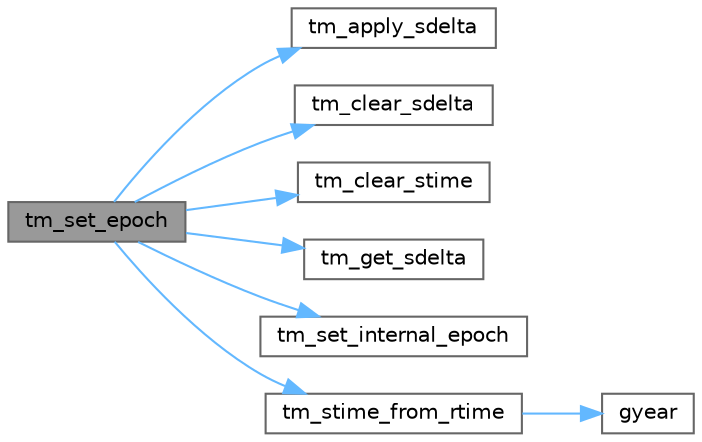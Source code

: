digraph "tm_set_epoch"
{
 // INTERACTIVE_SVG=YES
 // LATEX_PDF_SIZE
  bgcolor="transparent";
  edge [fontname=Helvetica,fontsize=10,labelfontname=Helvetica,labelfontsize=10];
  node [fontname=Helvetica,fontsize=10,shape=box,height=0.2,width=0.4];
  rankdir="LR";
  Node1 [id="Node000001",label="tm_set_epoch",height=0.2,width=0.4,color="gray40", fillcolor="grey60", style="filled", fontcolor="black",tooltip="Set the epoch time from an external real time source."];
  Node1 -> Node2 [id="edge1_Node000001_Node000002",color="steelblue1",style="solid",tooltip=" "];
  Node2 [id="Node000002",label="tm_apply_sdelta",height=0.2,width=0.4,color="grey40", fillcolor="white", style="filled",URL="$time_8h.html#a020bc3b6a0701a332d55523b44d837ae",tooltip="Apply a time difference to a time in system time."];
  Node1 -> Node3 [id="edge2_Node000001_Node000003",color="steelblue1",style="solid",tooltip=" "];
  Node3 [id="Node000003",label="tm_clear_sdelta",height=0.2,width=0.4,color="grey40", fillcolor="white", style="filled",URL="$time_8c.html#a00a5692ee3a8cab2cb079ce7e2c8c5e3",tooltip="Clear a tm_sdelta_t instance."];
  Node1 -> Node4 [id="edge3_Node000001_Node000004",color="steelblue1",style="solid",tooltip=" "];
  Node4 [id="Node000004",label="tm_clear_stime",height=0.2,width=0.4,color="grey40", fillcolor="white", style="filled",URL="$time_8c.html#a80e742cf4d5a15aa405e271532631cb7",tooltip="Clear a tm_system_t instance."];
  Node1 -> Node5 [id="edge4_Node000001_Node000005",color="steelblue1",style="solid",tooltip=" "];
  Node5 [id="Node000005",label="tm_get_sdelta",height=0.2,width=0.4,color="grey40", fillcolor="white", style="filled",URL="$time_8h.html#a006383f294822e9ac3115800060d1b8e",tooltip="Get the difference between two system times as a system time delta (t2 - t1)"];
  Node1 -> Node6 [id="edge5_Node000001_Node000006",color="steelblue1",style="solid",tooltip=" "];
  Node6 [id="Node000006",label="tm_set_internal_epoch",height=0.2,width=0.4,color="grey40", fillcolor="white", style="filled",URL="$time_8c.html#acc311702473d2c6414de107863fc6148",tooltip=" "];
  Node1 -> Node7 [id="edge6_Node000001_Node000007",color="steelblue1",style="solid",tooltip=" "];
  Node7 [id="Node000007",label="tm_stime_from_rtime",height=0.2,width=0.4,color="grey40", fillcolor="white", style="filled",URL="$time_8c.html#adcd940fe0a1b12b1a0c47e857bc91b6e",tooltip="Get a system timestamp from a real time, against the current epoch."];
  Node7 -> Node8 [id="edge7_Node000007_Node000008",color="steelblue1",style="solid",tooltip=" "];
  Node8 [id="Node000008",label="gyear",height=0.2,width=0.4,color="grey40", fillcolor="white", style="filled",URL="$time_8c.html#aba7781d07224c57d92365ae80f69421a",tooltip=" "];
}
